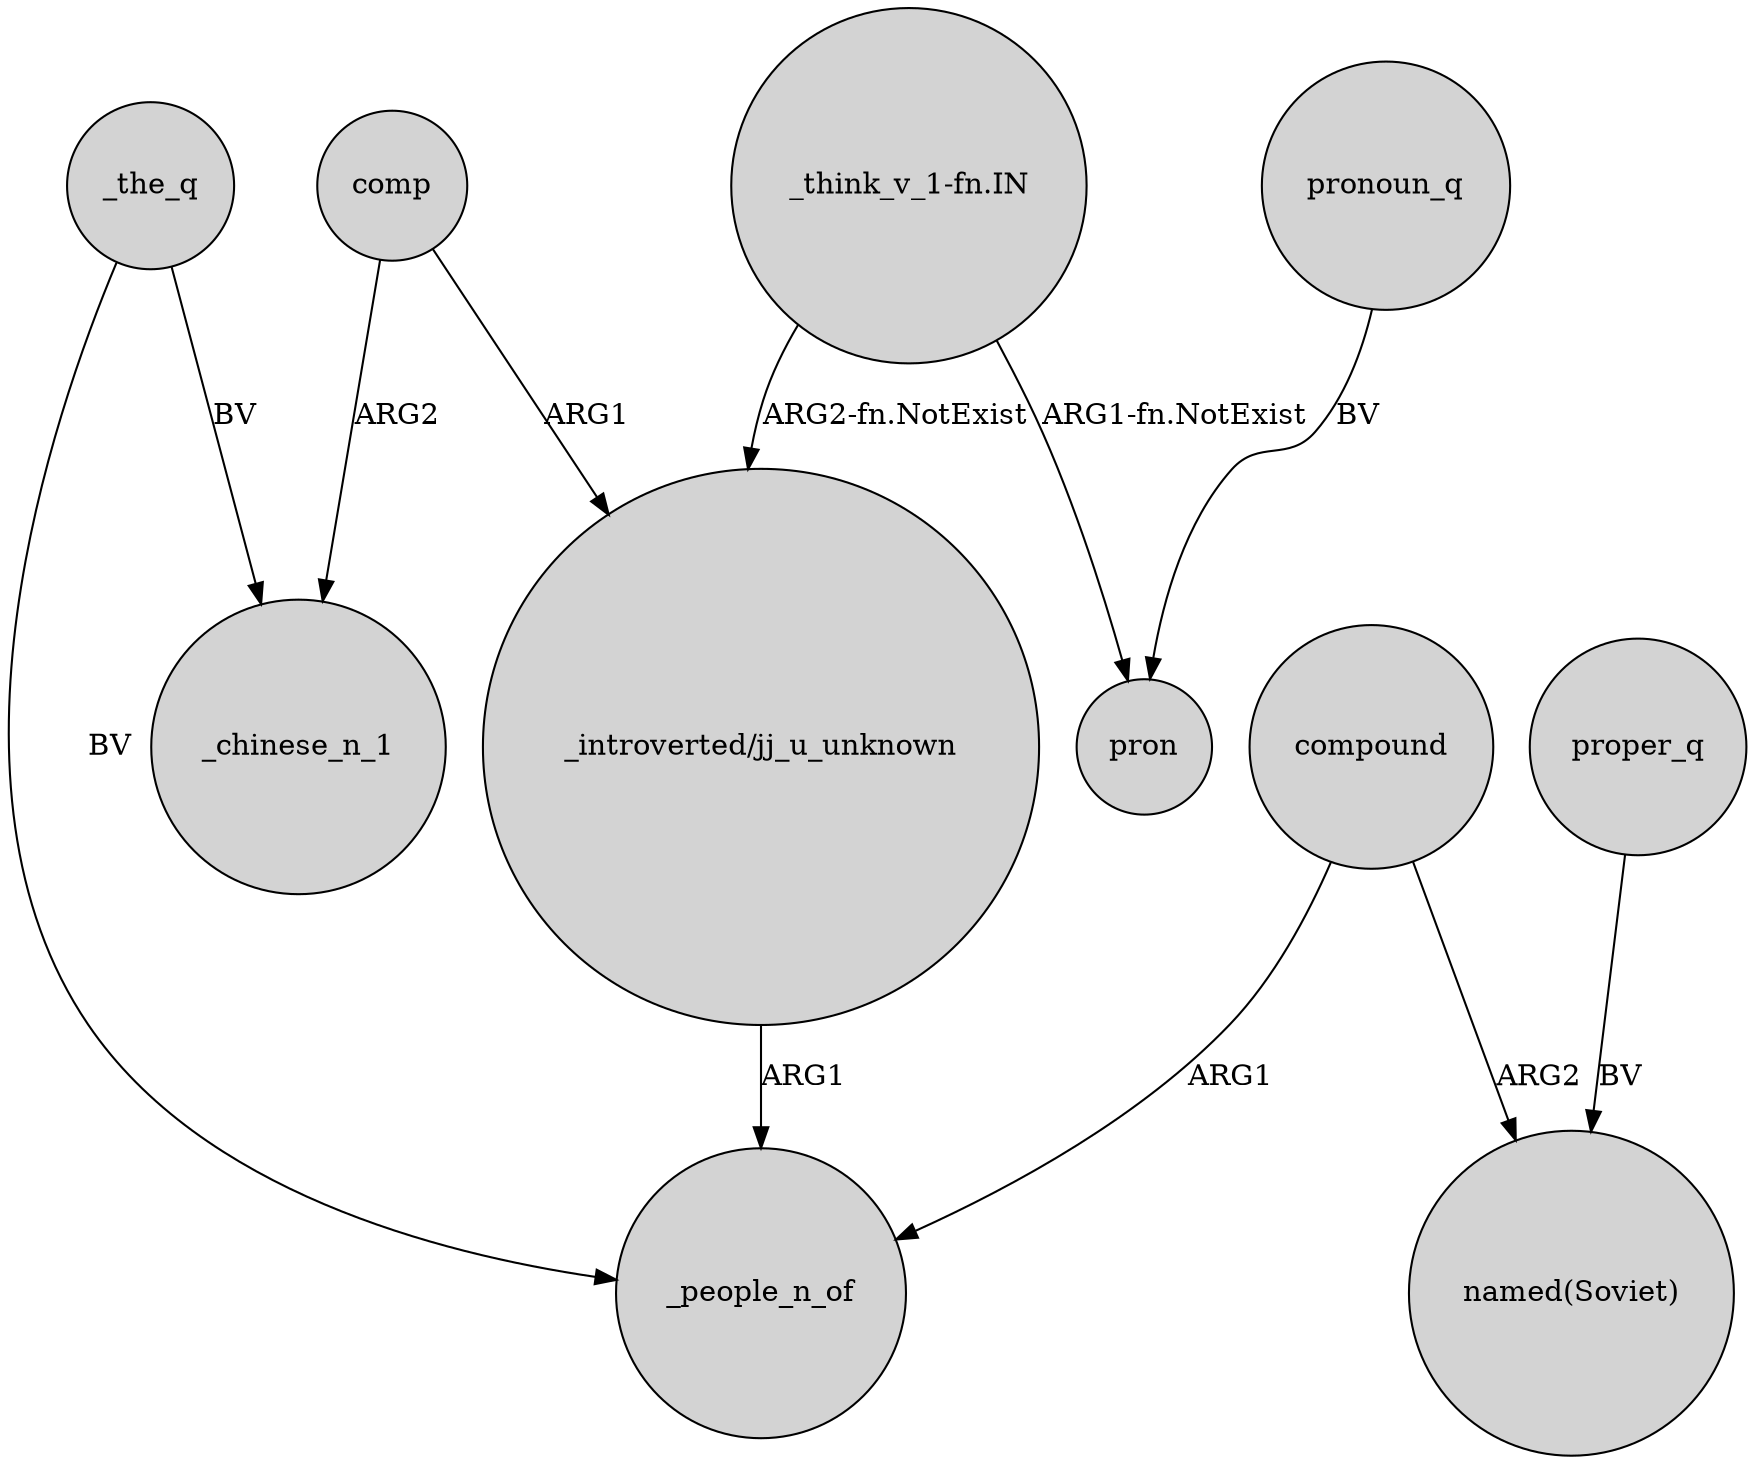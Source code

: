 digraph {
	node [shape=circle style=filled]
	comp -> _chinese_n_1 [label=ARG2]
	_the_q -> _chinese_n_1 [label=BV]
	"_introverted/jj_u_unknown" -> _people_n_of [label=ARG1]
	compound -> _people_n_of [label=ARG1]
	proper_q -> "named(Soviet)" [label=BV]
	"_think_v_1-fn.IN" -> "_introverted/jj_u_unknown" [label="ARG2-fn.NotExist"]
	"_think_v_1-fn.IN" -> pron [label="ARG1-fn.NotExist"]
	compound -> "named(Soviet)" [label=ARG2]
	comp -> "_introverted/jj_u_unknown" [label=ARG1]
	_the_q -> _people_n_of [label=BV]
	pronoun_q -> pron [label=BV]
}
